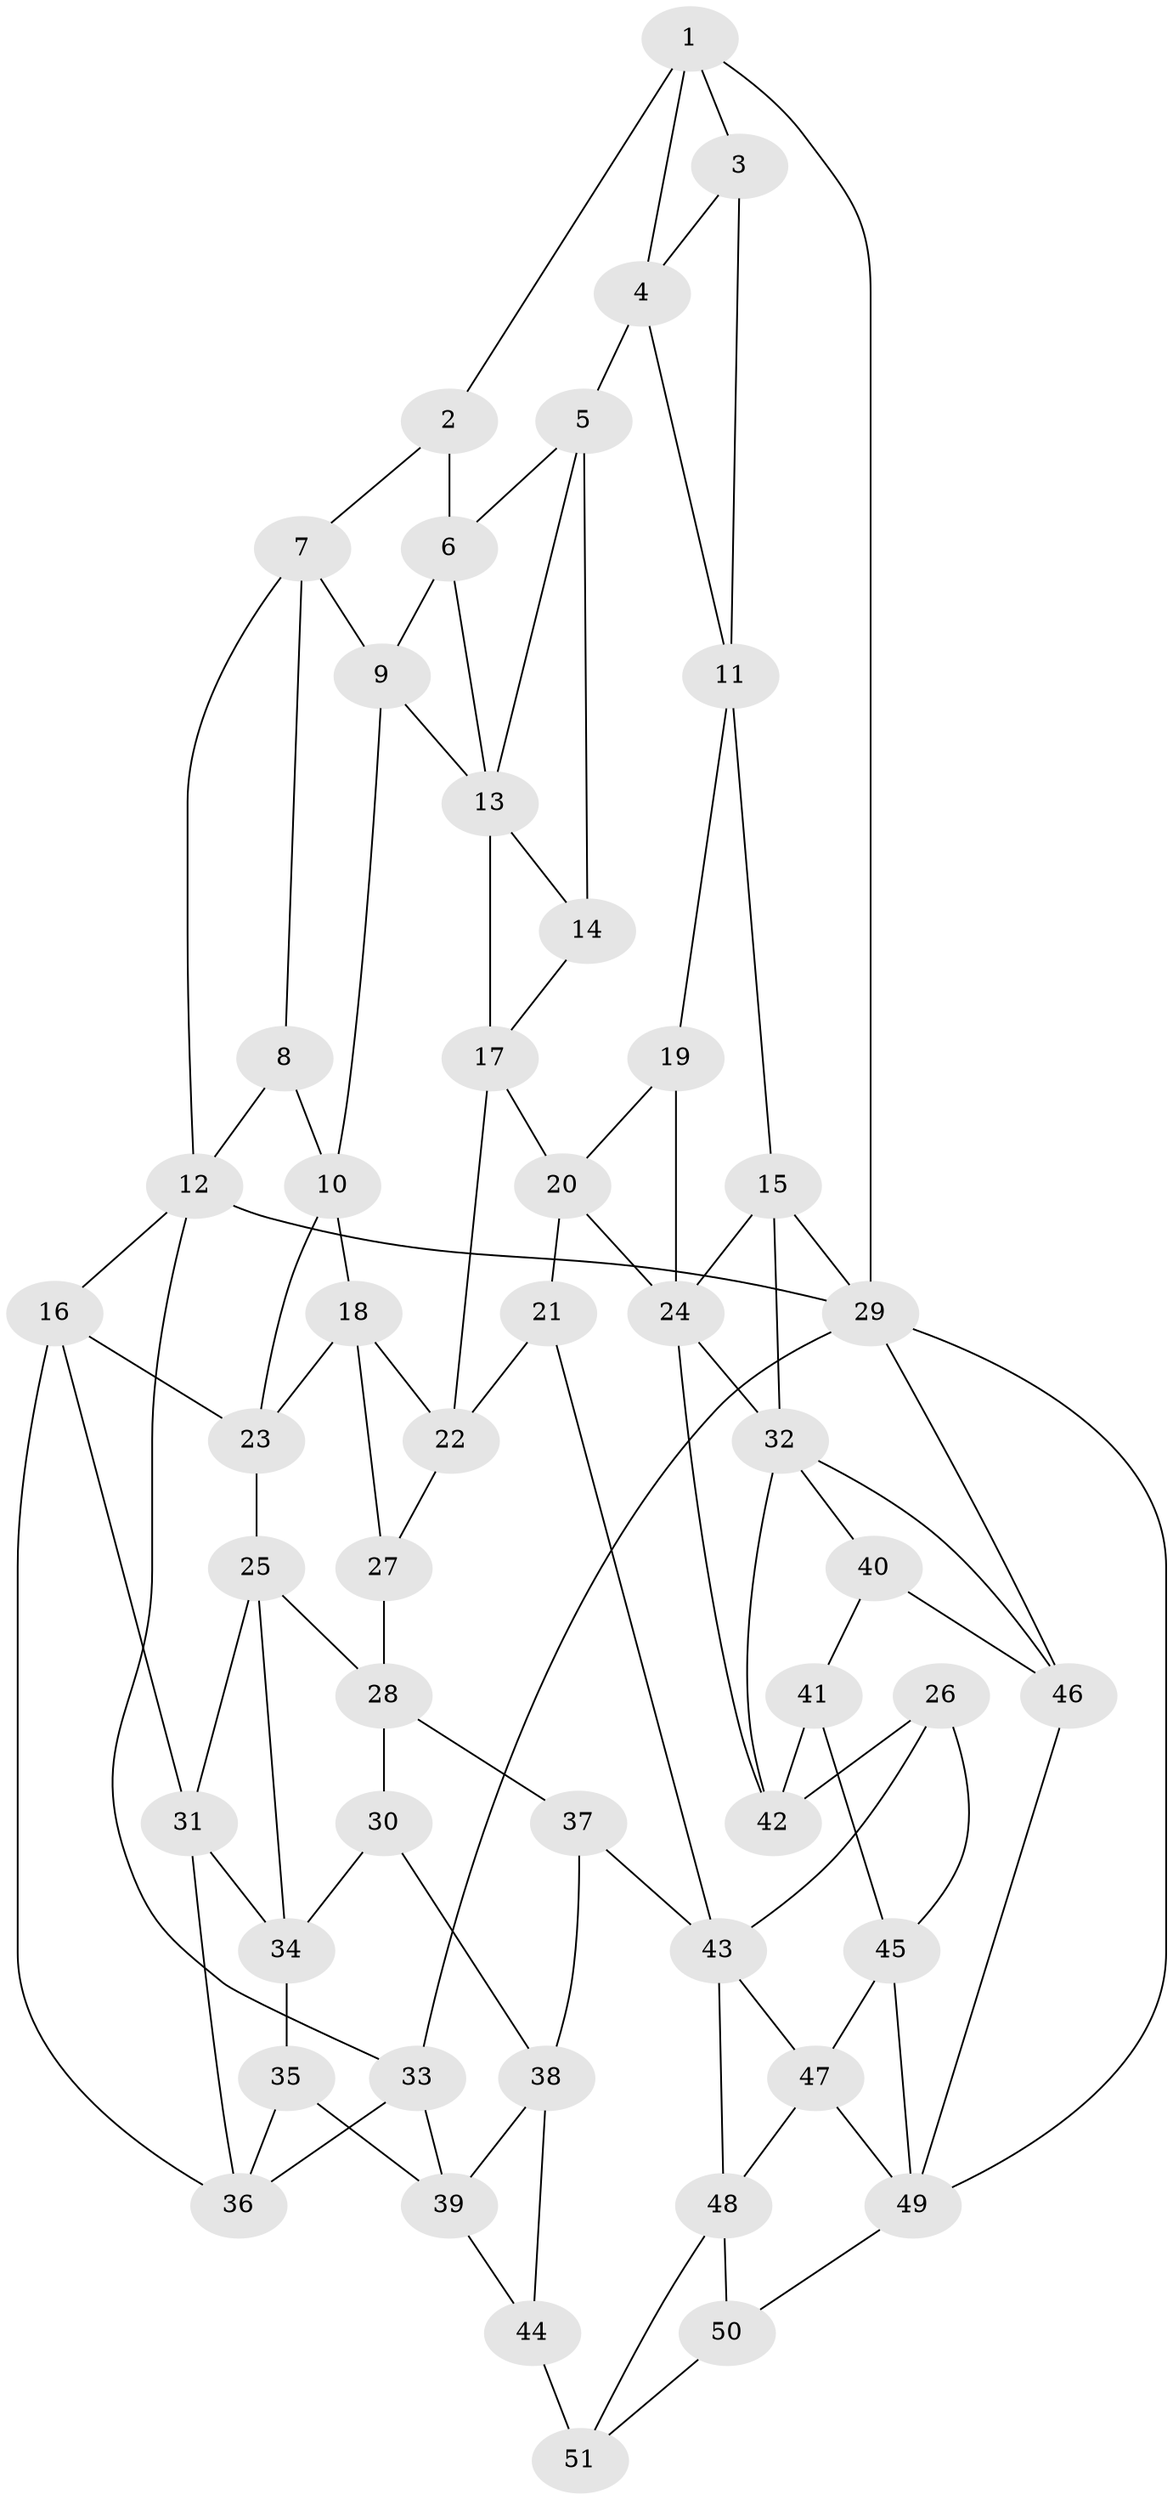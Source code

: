 // original degree distribution, {3: 0.023809523809523808, 5: 0.5317460317460317, 4: 0.2222222222222222, 6: 0.2222222222222222}
// Generated by graph-tools (version 1.1) at 2025/38/03/04/25 23:38:24]
// undirected, 51 vertices, 98 edges
graph export_dot {
  node [color=gray90,style=filled];
  1;
  2;
  3;
  4;
  5;
  6;
  7;
  8;
  9;
  10;
  11;
  12;
  13;
  14;
  15;
  16;
  17;
  18;
  19;
  20;
  21;
  22;
  23;
  24;
  25;
  26;
  27;
  28;
  29;
  30;
  31;
  32;
  33;
  34;
  35;
  36;
  37;
  38;
  39;
  40;
  41;
  42;
  43;
  44;
  45;
  46;
  47;
  48;
  49;
  50;
  51;
  1 -- 2 [weight=1.0];
  1 -- 3 [weight=1.0];
  1 -- 4 [weight=1.0];
  1 -- 29 [weight=1.0];
  2 -- 6 [weight=1.0];
  2 -- 7 [weight=1.0];
  3 -- 4 [weight=1.0];
  3 -- 11 [weight=1.0];
  4 -- 5 [weight=2.0];
  4 -- 11 [weight=1.0];
  5 -- 6 [weight=1.0];
  5 -- 13 [weight=1.0];
  5 -- 14 [weight=1.0];
  6 -- 9 [weight=1.0];
  6 -- 13 [weight=1.0];
  7 -- 8 [weight=1.0];
  7 -- 9 [weight=1.0];
  7 -- 12 [weight=1.0];
  8 -- 10 [weight=1.0];
  8 -- 12 [weight=2.0];
  9 -- 10 [weight=1.0];
  9 -- 13 [weight=1.0];
  10 -- 18 [weight=1.0];
  10 -- 23 [weight=1.0];
  11 -- 15 [weight=1.0];
  11 -- 19 [weight=1.0];
  12 -- 16 [weight=1.0];
  12 -- 29 [weight=1.0];
  12 -- 33 [weight=1.0];
  13 -- 14 [weight=1.0];
  13 -- 17 [weight=2.0];
  14 -- 17 [weight=1.0];
  15 -- 24 [weight=1.0];
  15 -- 29 [weight=1.0];
  15 -- 32 [weight=2.0];
  16 -- 23 [weight=1.0];
  16 -- 31 [weight=1.0];
  16 -- 36 [weight=1.0];
  17 -- 20 [weight=1.0];
  17 -- 22 [weight=1.0];
  18 -- 22 [weight=1.0];
  18 -- 23 [weight=1.0];
  18 -- 27 [weight=1.0];
  19 -- 20 [weight=1.0];
  19 -- 24 [weight=2.0];
  20 -- 21 [weight=1.0];
  20 -- 24 [weight=1.0];
  21 -- 22 [weight=1.0];
  21 -- 43 [weight=1.0];
  22 -- 27 [weight=1.0];
  23 -- 25 [weight=1.0];
  24 -- 32 [weight=1.0];
  24 -- 42 [weight=1.0];
  25 -- 28 [weight=1.0];
  25 -- 31 [weight=1.0];
  25 -- 34 [weight=1.0];
  26 -- 42 [weight=1.0];
  26 -- 43 [weight=1.0];
  26 -- 45 [weight=1.0];
  27 -- 28 [weight=2.0];
  28 -- 30 [weight=1.0];
  28 -- 37 [weight=1.0];
  29 -- 33 [weight=1.0];
  29 -- 46 [weight=1.0];
  29 -- 49 [weight=1.0];
  30 -- 34 [weight=1.0];
  30 -- 38 [weight=1.0];
  31 -- 34 [weight=1.0];
  31 -- 36 [weight=1.0];
  32 -- 40 [weight=1.0];
  32 -- 42 [weight=1.0];
  32 -- 46 [weight=1.0];
  33 -- 36 [weight=1.0];
  33 -- 39 [weight=1.0];
  34 -- 35 [weight=1.0];
  35 -- 36 [weight=1.0];
  35 -- 39 [weight=1.0];
  37 -- 38 [weight=1.0];
  37 -- 43 [weight=1.0];
  38 -- 39 [weight=1.0];
  38 -- 44 [weight=1.0];
  39 -- 44 [weight=2.0];
  40 -- 41 [weight=1.0];
  40 -- 46 [weight=2.0];
  41 -- 42 [weight=1.0];
  41 -- 45 [weight=1.0];
  43 -- 47 [weight=1.0];
  43 -- 48 [weight=1.0];
  44 -- 51 [weight=2.0];
  45 -- 47 [weight=1.0];
  45 -- 49 [weight=1.0];
  46 -- 49 [weight=1.0];
  47 -- 48 [weight=1.0];
  47 -- 49 [weight=1.0];
  48 -- 50 [weight=1.0];
  48 -- 51 [weight=1.0];
  49 -- 50 [weight=1.0];
  50 -- 51 [weight=1.0];
}
